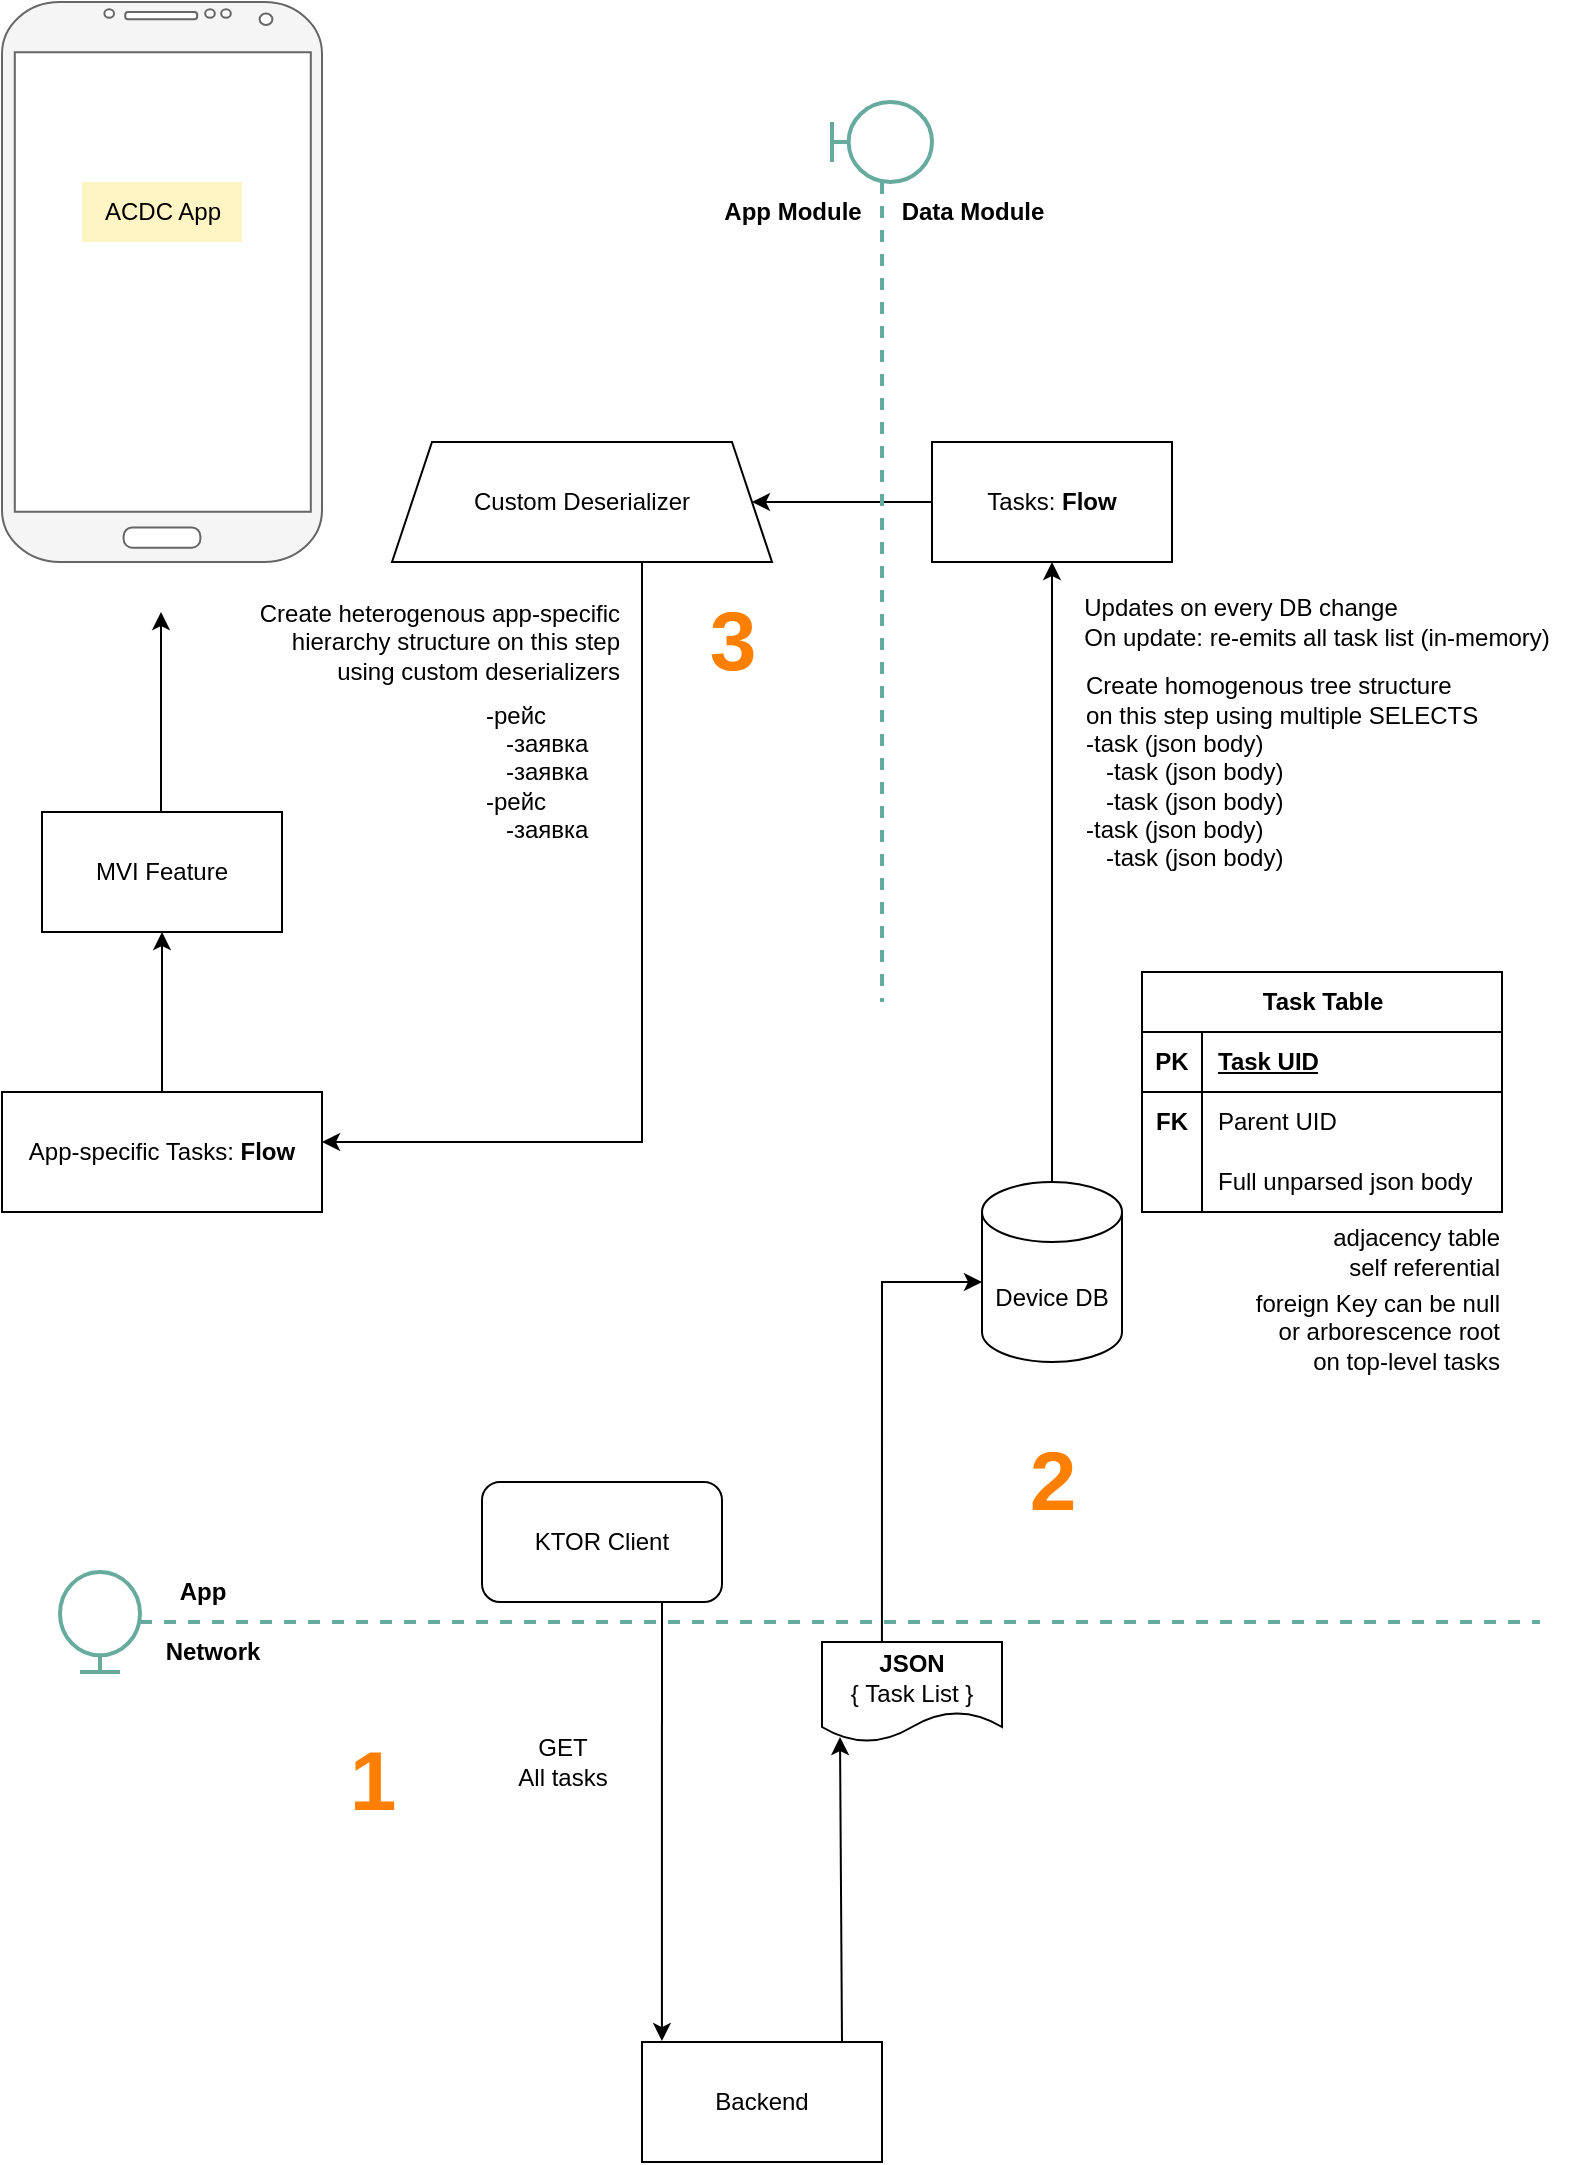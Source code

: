 <mxfile version="21.0.6" type="github">
  <diagram id="C5RBs43oDa-KdzZeNtuy" name="Page-1">
    <mxGraphModel dx="1117" dy="623" grid="1" gridSize="10" guides="1" tooltips="1" connect="1" arrows="1" fold="1" page="1" pageScale="1" pageWidth="827" pageHeight="1169" math="0" shadow="0">
      <root>
        <mxCell id="WIyWlLk6GJQsqaUBKTNV-0" />
        <mxCell id="WIyWlLk6GJQsqaUBKTNV-1" parent="WIyWlLk6GJQsqaUBKTNV-0" />
        <mxCell id="OSYfnniMj5rh7tkAYOro-0" value="" style="verticalLabelPosition=bottom;verticalAlign=top;html=1;shadow=0;dashed=0;strokeWidth=1;shape=mxgraph.android.phone2;fillColor=#f5f5f5;fontColor=#333333;strokeColor=#666666;" vertex="1" parent="WIyWlLk6GJQsqaUBKTNV-1">
          <mxGeometry x="40" y="40" width="160" height="280" as="geometry" />
        </mxCell>
        <mxCell id="OSYfnniMj5rh7tkAYOro-1" value="ACDC App" style="text;html=1;align=center;verticalAlign=middle;resizable=0;points=[];autosize=1;strokeColor=none;fillColor=#FFF4C3;" vertex="1" parent="WIyWlLk6GJQsqaUBKTNV-1">
          <mxGeometry x="80" y="130" width="80" height="30" as="geometry" />
        </mxCell>
        <mxCell id="OSYfnniMj5rh7tkAYOro-3" value="Backend" style="rounded=0;whiteSpace=wrap;html=1;" vertex="1" parent="WIyWlLk6GJQsqaUBKTNV-1">
          <mxGeometry x="360" y="1060" width="120" height="60" as="geometry" />
        </mxCell>
        <mxCell id="OSYfnniMj5rh7tkAYOro-5" value="KTOR Client" style="rounded=1;whiteSpace=wrap;html=1;" vertex="1" parent="WIyWlLk6GJQsqaUBKTNV-1">
          <mxGeometry x="280" y="780" width="120" height="60" as="geometry" />
        </mxCell>
        <mxCell id="OSYfnniMj5rh7tkAYOro-6" value="" style="endArrow=classic;html=1;rounded=0;entryX=0.1;entryY=0.95;entryDx=0;entryDy=0;entryPerimeter=0;" edge="1" parent="WIyWlLk6GJQsqaUBKTNV-1" target="OSYfnniMj5rh7tkAYOro-10">
          <mxGeometry width="50" height="50" relative="1" as="geometry">
            <mxPoint x="460" y="1060" as="sourcePoint" />
            <mxPoint x="460" y="920" as="targetPoint" />
          </mxGeometry>
        </mxCell>
        <mxCell id="OSYfnniMj5rh7tkAYOro-7" value="" style="endArrow=classic;html=1;rounded=0;entryX=0.083;entryY=-0.008;entryDx=0;entryDy=0;entryPerimeter=0;" edge="1" parent="WIyWlLk6GJQsqaUBKTNV-1" target="OSYfnniMj5rh7tkAYOro-3">
          <mxGeometry width="50" height="50" relative="1" as="geometry">
            <mxPoint x="370" y="840" as="sourcePoint" />
            <mxPoint x="370" y="1050" as="targetPoint" />
          </mxGeometry>
        </mxCell>
        <mxCell id="OSYfnniMj5rh7tkAYOro-8" value="GET&lt;br&gt;All tasks" style="text;html=1;align=center;verticalAlign=middle;resizable=0;points=[];autosize=1;strokeColor=none;fillColor=none;" vertex="1" parent="WIyWlLk6GJQsqaUBKTNV-1">
          <mxGeometry x="285" y="900" width="70" height="40" as="geometry" />
        </mxCell>
        <mxCell id="OSYfnniMj5rh7tkAYOro-10" value="&lt;b&gt;JSON&lt;/b&gt;&lt;br&gt;{&amp;nbsp;Task List }" style="shape=document;whiteSpace=wrap;html=1;boundedLbl=1;" vertex="1" parent="WIyWlLk6GJQsqaUBKTNV-1">
          <mxGeometry x="450" y="860" width="90" height="50" as="geometry" />
        </mxCell>
        <mxCell id="OSYfnniMj5rh7tkAYOro-48" value="" style="edgeStyle=orthogonalEdgeStyle;rounded=0;orthogonalLoop=1;jettySize=auto;html=1;" edge="1" parent="WIyWlLk6GJQsqaUBKTNV-1" source="OSYfnniMj5rh7tkAYOro-11" target="OSYfnniMj5rh7tkAYOro-47">
          <mxGeometry relative="1" as="geometry" />
        </mxCell>
        <mxCell id="OSYfnniMj5rh7tkAYOro-11" value="Device DB" style="shape=cylinder3;whiteSpace=wrap;html=1;boundedLbl=1;backgroundOutline=1;size=15;" vertex="1" parent="WIyWlLk6GJQsqaUBKTNV-1">
          <mxGeometry x="530" y="630" width="70" height="90" as="geometry" />
        </mxCell>
        <mxCell id="OSYfnniMj5rh7tkAYOro-12" value="" style="endArrow=classic;html=1;rounded=0;exitX=0.333;exitY=0;exitDx=0;exitDy=0;exitPerimeter=0;" edge="1" parent="WIyWlLk6GJQsqaUBKTNV-1" source="OSYfnniMj5rh7tkAYOro-10">
          <mxGeometry width="50" height="50" relative="1" as="geometry">
            <mxPoint x="480" y="800" as="sourcePoint" />
            <mxPoint x="530" y="680" as="targetPoint" />
            <Array as="points">
              <mxPoint x="480" y="680" />
            </Array>
          </mxGeometry>
        </mxCell>
        <mxCell id="OSYfnniMj5rh7tkAYOro-29" value="Task Table" style="shape=table;startSize=30;container=1;collapsible=1;childLayout=tableLayout;fixedRows=1;rowLines=0;fontStyle=1;align=center;resizeLast=1;html=1;" vertex="1" parent="WIyWlLk6GJQsqaUBKTNV-1">
          <mxGeometry x="610" y="525" width="180" height="120" as="geometry" />
        </mxCell>
        <mxCell id="OSYfnniMj5rh7tkAYOro-30" value="" style="shape=tableRow;horizontal=0;startSize=0;swimlaneHead=0;swimlaneBody=0;fillColor=none;collapsible=0;dropTarget=0;points=[[0,0.5],[1,0.5]];portConstraint=eastwest;top=0;left=0;right=0;bottom=1;" vertex="1" parent="OSYfnniMj5rh7tkAYOro-29">
          <mxGeometry y="30" width="180" height="30" as="geometry" />
        </mxCell>
        <mxCell id="OSYfnniMj5rh7tkAYOro-31" value="PK" style="shape=partialRectangle;connectable=0;fillColor=none;top=0;left=0;bottom=0;right=0;fontStyle=1;overflow=hidden;whiteSpace=wrap;html=1;" vertex="1" parent="OSYfnniMj5rh7tkAYOro-30">
          <mxGeometry width="30" height="30" as="geometry">
            <mxRectangle width="30" height="30" as="alternateBounds" />
          </mxGeometry>
        </mxCell>
        <mxCell id="OSYfnniMj5rh7tkAYOro-32" value="Task UID" style="shape=partialRectangle;connectable=0;fillColor=none;top=0;left=0;bottom=0;right=0;align=left;spacingLeft=6;fontStyle=5;overflow=hidden;whiteSpace=wrap;html=1;" vertex="1" parent="OSYfnniMj5rh7tkAYOro-30">
          <mxGeometry x="30" width="150" height="30" as="geometry">
            <mxRectangle width="150" height="30" as="alternateBounds" />
          </mxGeometry>
        </mxCell>
        <mxCell id="OSYfnniMj5rh7tkAYOro-33" value="" style="shape=tableRow;horizontal=0;startSize=0;swimlaneHead=0;swimlaneBody=0;fillColor=none;collapsible=0;dropTarget=0;points=[[0,0.5],[1,0.5]];portConstraint=eastwest;top=0;left=0;right=0;bottom=0;" vertex="1" parent="OSYfnniMj5rh7tkAYOro-29">
          <mxGeometry y="60" width="180" height="30" as="geometry" />
        </mxCell>
        <mxCell id="OSYfnniMj5rh7tkAYOro-34" value="&lt;b&gt;FK&lt;/b&gt;" style="shape=partialRectangle;connectable=0;fillColor=none;top=0;left=0;bottom=0;right=0;editable=1;overflow=hidden;whiteSpace=wrap;html=1;" vertex="1" parent="OSYfnniMj5rh7tkAYOro-33">
          <mxGeometry width="30" height="30" as="geometry">
            <mxRectangle width="30" height="30" as="alternateBounds" />
          </mxGeometry>
        </mxCell>
        <mxCell id="OSYfnniMj5rh7tkAYOro-35" value="Parent UID" style="shape=partialRectangle;connectable=0;fillColor=none;top=0;left=0;bottom=0;right=0;align=left;spacingLeft=6;overflow=hidden;whiteSpace=wrap;html=1;" vertex="1" parent="OSYfnniMj5rh7tkAYOro-33">
          <mxGeometry x="30" width="150" height="30" as="geometry">
            <mxRectangle width="150" height="30" as="alternateBounds" />
          </mxGeometry>
        </mxCell>
        <mxCell id="OSYfnniMj5rh7tkAYOro-36" value="" style="shape=tableRow;horizontal=0;startSize=0;swimlaneHead=0;swimlaneBody=0;fillColor=none;collapsible=0;dropTarget=0;points=[[0,0.5],[1,0.5]];portConstraint=eastwest;top=0;left=0;right=0;bottom=0;" vertex="1" parent="OSYfnniMj5rh7tkAYOro-29">
          <mxGeometry y="90" width="180" height="30" as="geometry" />
        </mxCell>
        <mxCell id="OSYfnniMj5rh7tkAYOro-37" value="" style="shape=partialRectangle;connectable=0;fillColor=none;top=0;left=0;bottom=0;right=0;editable=1;overflow=hidden;whiteSpace=wrap;html=1;" vertex="1" parent="OSYfnniMj5rh7tkAYOro-36">
          <mxGeometry width="30" height="30" as="geometry">
            <mxRectangle width="30" height="30" as="alternateBounds" />
          </mxGeometry>
        </mxCell>
        <mxCell id="OSYfnniMj5rh7tkAYOro-38" value="Full unparsed json body" style="shape=partialRectangle;connectable=0;fillColor=none;top=0;left=0;bottom=0;right=0;align=left;spacingLeft=6;overflow=hidden;whiteSpace=wrap;html=1;" vertex="1" parent="OSYfnniMj5rh7tkAYOro-36">
          <mxGeometry x="30" width="150" height="30" as="geometry">
            <mxRectangle width="150" height="30" as="alternateBounds" />
          </mxGeometry>
        </mxCell>
        <mxCell id="OSYfnniMj5rh7tkAYOro-43" value="adjacency table&lt;br&gt;self referential" style="text;html=1;align=right;verticalAlign=middle;resizable=0;points=[];autosize=1;strokeColor=none;fillColor=none;" vertex="1" parent="WIyWlLk6GJQsqaUBKTNV-1">
          <mxGeometry x="680" y="645" width="110" height="40" as="geometry" />
        </mxCell>
        <mxCell id="OSYfnniMj5rh7tkAYOro-44" value="" style="shape=umlLifeline;perimeter=lifelinePerimeter;whiteSpace=wrap;html=1;container=1;dropTarget=0;collapsible=0;recursiveResize=0;outlineConnect=0;portConstraint=eastwest;newEdgeStyle={&quot;edgeStyle&quot;:&quot;elbowEdgeStyle&quot;,&quot;elbow&quot;:&quot;vertical&quot;,&quot;curved&quot;:0,&quot;rounded&quot;:0};participant=umlBoundary;rotation=-90;strokeColor=#67AB9F;strokeWidth=2;" vertex="1" parent="WIyWlLk6GJQsqaUBKTNV-1">
          <mxGeometry x="414" y="480" width="50" height="740" as="geometry" />
        </mxCell>
        <mxCell id="OSYfnniMj5rh7tkAYOro-45" value="App" style="text;html=1;align=center;verticalAlign=middle;resizable=0;points=[];autosize=1;strokeColor=none;fillColor=none;fontStyle=1" vertex="1" parent="WIyWlLk6GJQsqaUBKTNV-1">
          <mxGeometry x="115" y="820" width="50" height="30" as="geometry" />
        </mxCell>
        <mxCell id="OSYfnniMj5rh7tkAYOro-46" value="Network" style="text;html=1;align=center;verticalAlign=middle;resizable=0;points=[];autosize=1;strokeColor=none;fillColor=none;fontStyle=1" vertex="1" parent="WIyWlLk6GJQsqaUBKTNV-1">
          <mxGeometry x="110" y="850" width="70" height="30" as="geometry" />
        </mxCell>
        <mxCell id="OSYfnniMj5rh7tkAYOro-58" value="" style="edgeStyle=orthogonalEdgeStyle;rounded=0;orthogonalLoop=1;jettySize=auto;html=1;" edge="1" parent="WIyWlLk6GJQsqaUBKTNV-1" source="OSYfnniMj5rh7tkAYOro-47" target="OSYfnniMj5rh7tkAYOro-57">
          <mxGeometry relative="1" as="geometry" />
        </mxCell>
        <mxCell id="OSYfnniMj5rh7tkAYOro-47" value="Tasks: &lt;b&gt;Flow&lt;/b&gt;" style="whiteSpace=wrap;html=1;" vertex="1" parent="WIyWlLk6GJQsqaUBKTNV-1">
          <mxGeometry x="505" y="260" width="120" height="60" as="geometry" />
        </mxCell>
        <mxCell id="OSYfnniMj5rh7tkAYOro-49" value="&lt;div style=&quot;text-align: left;&quot;&gt;&lt;span style=&quot;background-color: initial;&quot;&gt;Updates on every DB change&lt;/span&gt;&lt;/div&gt;&lt;div style=&quot;text-align: left;&quot;&gt;&lt;span style=&quot;background-color: initial;&quot;&gt;On update: re-emits all task list (in-memory)&lt;/span&gt;&lt;/div&gt;" style="text;html=1;align=center;verticalAlign=middle;resizable=0;points=[];autosize=1;strokeColor=none;fillColor=none;" vertex="1" parent="WIyWlLk6GJQsqaUBKTNV-1">
          <mxGeometry x="567" y="330" width="260" height="40" as="geometry" />
        </mxCell>
        <mxCell id="OSYfnniMj5rh7tkAYOro-50" value="Create homogenous tree structure&lt;br&gt;on this step using multiple SELECTS&lt;br&gt;-task (json body)&lt;br&gt;&amp;nbsp; &amp;nbsp;-task (json body)&lt;br&gt;&amp;nbsp; &amp;nbsp;-task (json body)&lt;br&gt;-task (json body)&lt;br&gt;&amp;nbsp; &amp;nbsp;-task (json body)" style="text;html=1;align=left;verticalAlign=middle;resizable=0;points=[];autosize=1;strokeColor=none;fillColor=none;" vertex="1" parent="WIyWlLk6GJQsqaUBKTNV-1">
          <mxGeometry x="580" y="370" width="220" height="110" as="geometry" />
        </mxCell>
        <mxCell id="OSYfnniMj5rh7tkAYOro-51" value="foreign Key can be null&lt;br&gt;or arborescence root&lt;br&gt;on top-level tasks" style="text;html=1;align=right;verticalAlign=middle;resizable=0;points=[];autosize=1;strokeColor=none;fillColor=none;" vertex="1" parent="WIyWlLk6GJQsqaUBKTNV-1">
          <mxGeometry x="640" y="675" width="150" height="60" as="geometry" />
        </mxCell>
        <mxCell id="OSYfnniMj5rh7tkAYOro-52" value="" style="shape=umlLifeline;perimeter=lifelinePerimeter;whiteSpace=wrap;html=1;container=1;dropTarget=0;collapsible=0;recursiveResize=0;outlineConnect=0;portConstraint=eastwest;newEdgeStyle={&quot;edgeStyle&quot;:&quot;elbowEdgeStyle&quot;,&quot;elbow&quot;:&quot;vertical&quot;,&quot;curved&quot;:0,&quot;rounded&quot;:0};participant=umlBoundary;rotation=0;strokeColor=#67AB9F;strokeWidth=2;" vertex="1" parent="WIyWlLk6GJQsqaUBKTNV-1">
          <mxGeometry x="455" y="90" width="50" height="450" as="geometry" />
        </mxCell>
        <mxCell id="OSYfnniMj5rh7tkAYOro-57" value="Custom Deserializer" style="shape=trapezoid;perimeter=trapezoidPerimeter;whiteSpace=wrap;html=1;fixedSize=1;" vertex="1" parent="OSYfnniMj5rh7tkAYOro-52">
          <mxGeometry x="-220" y="170" width="190" height="60" as="geometry" />
        </mxCell>
        <mxCell id="OSYfnniMj5rh7tkAYOro-53" value="Data Module" style="text;html=1;align=center;verticalAlign=middle;resizable=0;points=[];autosize=1;strokeColor=none;fillColor=none;fontStyle=1" vertex="1" parent="WIyWlLk6GJQsqaUBKTNV-1">
          <mxGeometry x="480" y="130" width="90" height="30" as="geometry" />
        </mxCell>
        <mxCell id="OSYfnniMj5rh7tkAYOro-54" value="App Module" style="text;html=1;align=center;verticalAlign=middle;resizable=0;points=[];autosize=1;strokeColor=none;fillColor=none;fontStyle=1" vertex="1" parent="WIyWlLk6GJQsqaUBKTNV-1">
          <mxGeometry x="390" y="130" width="90" height="30" as="geometry" />
        </mxCell>
        <mxCell id="OSYfnniMj5rh7tkAYOro-63" value="" style="edgeStyle=orthogonalEdgeStyle;rounded=0;orthogonalLoop=1;jettySize=auto;html=1;" edge="1" parent="WIyWlLk6GJQsqaUBKTNV-1" source="OSYfnniMj5rh7tkAYOro-59" target="OSYfnniMj5rh7tkAYOro-62">
          <mxGeometry relative="1" as="geometry" />
        </mxCell>
        <mxCell id="OSYfnniMj5rh7tkAYOro-59" value="App-specific Tasks: &lt;b&gt;Flow&lt;/b&gt;" style="whiteSpace=wrap;html=1;" vertex="1" parent="WIyWlLk6GJQsqaUBKTNV-1">
          <mxGeometry x="40" y="585" width="160" height="60" as="geometry" />
        </mxCell>
        <mxCell id="OSYfnniMj5rh7tkAYOro-60" value="" style="edgeStyle=orthogonalEdgeStyle;rounded=0;orthogonalLoop=1;jettySize=auto;html=1;" edge="1" parent="WIyWlLk6GJQsqaUBKTNV-1" source="OSYfnniMj5rh7tkAYOro-57" target="OSYfnniMj5rh7tkAYOro-59">
          <mxGeometry relative="1" as="geometry">
            <Array as="points">
              <mxPoint x="360" y="610" />
            </Array>
          </mxGeometry>
        </mxCell>
        <mxCell id="OSYfnniMj5rh7tkAYOro-61" value="" style="endArrow=classic;html=1;rounded=0;" edge="1" parent="WIyWlLk6GJQsqaUBKTNV-1">
          <mxGeometry width="50" height="50" relative="1" as="geometry">
            <mxPoint x="119.5" y="445" as="sourcePoint" />
            <mxPoint x="119.5" y="345" as="targetPoint" />
          </mxGeometry>
        </mxCell>
        <mxCell id="OSYfnniMj5rh7tkAYOro-62" value="MVI Feature" style="whiteSpace=wrap;html=1;" vertex="1" parent="WIyWlLk6GJQsqaUBKTNV-1">
          <mxGeometry x="60" y="445" width="120" height="60" as="geometry" />
        </mxCell>
        <mxCell id="OSYfnniMj5rh7tkAYOro-64" value="Create heterogenous app-specific&lt;br&gt;hierarchy structure on this step&lt;br&gt;using custom deserializers" style="text;html=1;align=right;verticalAlign=middle;resizable=0;points=[];autosize=1;strokeColor=none;fillColor=none;" vertex="1" parent="WIyWlLk6GJQsqaUBKTNV-1">
          <mxGeometry x="150" y="330" width="200" height="60" as="geometry" />
        </mxCell>
        <mxCell id="OSYfnniMj5rh7tkAYOro-65" value="-рейс&lt;br&gt;&lt;div style=&quot;&quot;&gt;&lt;span style=&quot;background-color: initial;&quot;&gt;&amp;nbsp; &amp;nbsp;-заявка&lt;/span&gt;&lt;/div&gt;&lt;div style=&quot;&quot;&gt;&lt;span style=&quot;background-color: initial;&quot;&gt;&amp;nbsp; &amp;nbsp;-заявка&lt;/span&gt;&lt;/div&gt;&lt;div style=&quot;&quot;&gt;&lt;span style=&quot;background-color: initial;&quot;&gt;-рейс&lt;/span&gt;&lt;/div&gt;&lt;div style=&quot;&quot;&gt;&lt;span style=&quot;background-color: initial;&quot;&gt;&amp;nbsp; &amp;nbsp;-заявка&lt;/span&gt;&lt;/div&gt;" style="text;html=1;align=left;verticalAlign=middle;resizable=0;points=[];autosize=1;strokeColor=none;fillColor=none;" vertex="1" parent="WIyWlLk6GJQsqaUBKTNV-1">
          <mxGeometry x="280" y="380" width="80" height="90" as="geometry" />
        </mxCell>
        <mxCell id="OSYfnniMj5rh7tkAYOro-66" value="1" style="text;html=1;align=center;verticalAlign=middle;resizable=0;points=[];autosize=1;fontStyle=1;fontSize=42;fontColor=#FF8000;" vertex="1" parent="WIyWlLk6GJQsqaUBKTNV-1">
          <mxGeometry x="200" y="900" width="50" height="60" as="geometry" />
        </mxCell>
        <mxCell id="OSYfnniMj5rh7tkAYOro-67" value="2" style="text;html=1;align=center;verticalAlign=middle;resizable=0;points=[];autosize=1;fontStyle=1;fontSize=42;fontColor=#FF8000;" vertex="1" parent="WIyWlLk6GJQsqaUBKTNV-1">
          <mxGeometry x="540" y="750" width="50" height="60" as="geometry" />
        </mxCell>
        <mxCell id="OSYfnniMj5rh7tkAYOro-68" value="3" style="text;html=1;align=center;verticalAlign=middle;resizable=0;points=[];autosize=1;fontStyle=1;fontSize=42;fontColor=#FF8000;" vertex="1" parent="WIyWlLk6GJQsqaUBKTNV-1">
          <mxGeometry x="380" y="330" width="50" height="60" as="geometry" />
        </mxCell>
      </root>
    </mxGraphModel>
  </diagram>
</mxfile>
